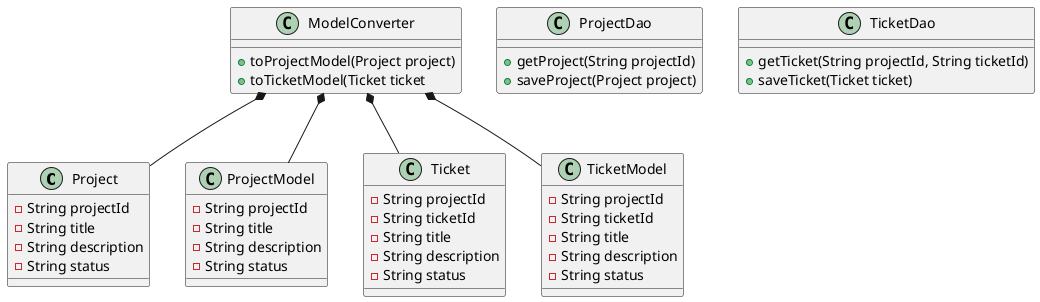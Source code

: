 @startuml

class Project {
- String projectId
- String title
- String description
- String status
}

class ProjectModel {
- String projectId
- String title
- String description
- String status
}

class Ticket {
- String projectId
- String ticketId
- String title
- String description
- String status
}

class TicketModel {
- String projectId
- String ticketId
- String title
- String description
- String status
}

class ProjectDao {
+getProject(String projectId)
+saveProject(Project project)

}

class TicketDao {
+getTicket(String projectId, String ticketId)
+saveTicket(Ticket ticket)

}

class ModelConverter {
+toProjectModel(Project project)
+toTicketModel(Ticket ticket
}

ModelConverter *-- Project
ModelConverter *-- ProjectModel
ModelConverter *-- Ticket
ModelConverter *-- TicketModel




@enduml